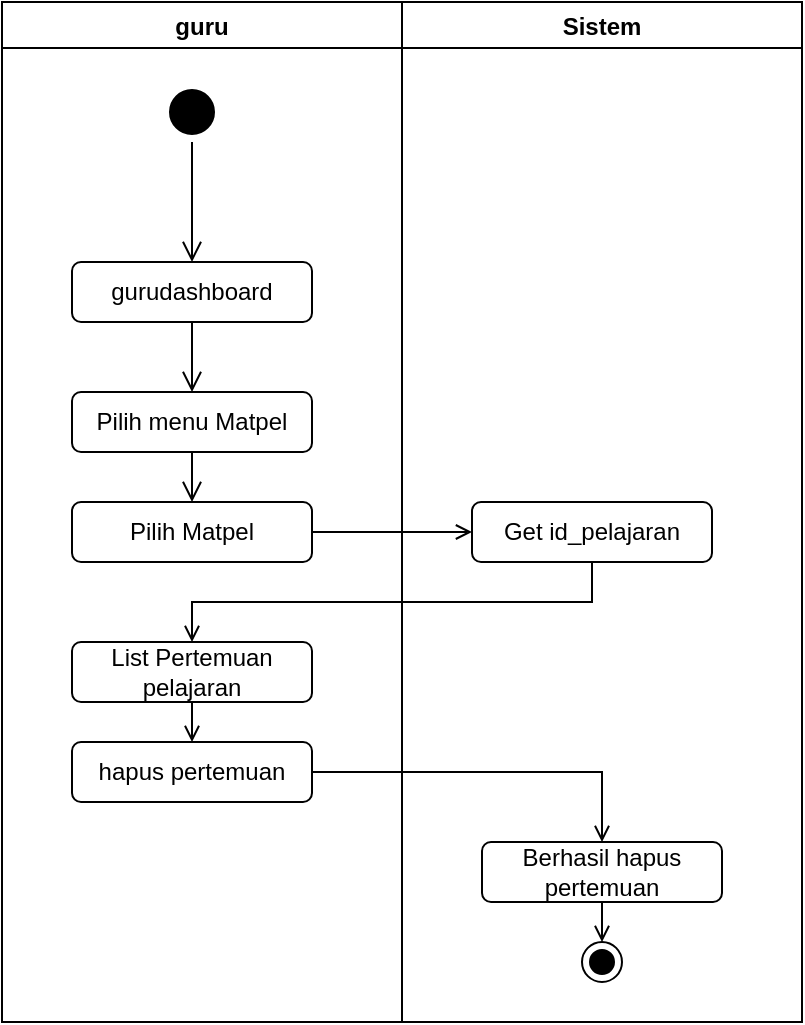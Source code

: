 <mxfile version="17.4.2" type="device"><diagram id="55qpYbroSZasgCdAEOIn" name="Page-1"><mxGraphModel dx="862" dy="553" grid="1" gridSize="10" guides="1" tooltips="1" connect="1" arrows="1" fold="1" page="1" pageScale="1" pageWidth="850" pageHeight="1100" math="0" shadow="0"><root><mxCell id="0"/><mxCell id="1" parent="0"/><mxCell id="7FJlcG-poRUGxNo32adL-2" value="guru" style="swimlane;" parent="1" vertex="1"><mxGeometry x="130" y="60" width="200" height="510" as="geometry"/></mxCell><mxCell id="7FJlcG-poRUGxNo32adL-3" value="" style="ellipse;html=1;shape=startState;fillColor=#000000;strokeColor=#000000;" parent="7FJlcG-poRUGxNo32adL-2" vertex="1"><mxGeometry x="80" y="40" width="30" height="30" as="geometry"/></mxCell><mxCell id="7FJlcG-poRUGxNo32adL-4" value="" style="edgeStyle=orthogonalEdgeStyle;html=1;verticalAlign=bottom;endArrow=open;endSize=8;strokeColor=#000000;rounded=0;" parent="7FJlcG-poRUGxNo32adL-2" source="7FJlcG-poRUGxNo32adL-3" edge="1"><mxGeometry relative="1" as="geometry"><mxPoint x="95" y="130" as="targetPoint"/></mxGeometry></mxCell><mxCell id="7FJlcG-poRUGxNo32adL-5" value="gurudashboard" style="rounded=1;whiteSpace=wrap;html=1;strokeColor=#000000;" parent="7FJlcG-poRUGxNo32adL-2" vertex="1"><mxGeometry x="35" y="130" width="120" height="30" as="geometry"/></mxCell><mxCell id="7FJlcG-poRUGxNo32adL-6" value="Pilih menu Matpel" style="rounded=1;whiteSpace=wrap;html=1;strokeColor=#000000;" parent="7FJlcG-poRUGxNo32adL-2" vertex="1"><mxGeometry x="35" y="195" width="120" height="30" as="geometry"/></mxCell><mxCell id="7FJlcG-poRUGxNo32adL-7" value="" style="edgeStyle=orthogonalEdgeStyle;html=1;verticalAlign=bottom;endArrow=open;endSize=8;strokeColor=#000000;rounded=0;entryX=0.5;entryY=0;entryDx=0;entryDy=0;exitX=0.5;exitY=1;exitDx=0;exitDy=0;" parent="7FJlcG-poRUGxNo32adL-2" source="7FJlcG-poRUGxNo32adL-5" target="7FJlcG-poRUGxNo32adL-6" edge="1"><mxGeometry relative="1" as="geometry"><mxPoint x="105" y="140" as="targetPoint"/><mxPoint x="105" y="80" as="sourcePoint"/></mxGeometry></mxCell><mxCell id="7FJlcG-poRUGxNo32adL-8" value="Pilih Matpel" style="rounded=1;whiteSpace=wrap;html=1;strokeColor=#000000;" parent="7FJlcG-poRUGxNo32adL-2" vertex="1"><mxGeometry x="35" y="250" width="120" height="30" as="geometry"/></mxCell><mxCell id="7FJlcG-poRUGxNo32adL-9" value="" style="edgeStyle=orthogonalEdgeStyle;html=1;verticalAlign=bottom;endArrow=open;endSize=8;strokeColor=#000000;rounded=0;entryX=0.5;entryY=0;entryDx=0;entryDy=0;exitX=0.5;exitY=1;exitDx=0;exitDy=0;" parent="7FJlcG-poRUGxNo32adL-2" source="7FJlcG-poRUGxNo32adL-6" target="7FJlcG-poRUGxNo32adL-8" edge="1"><mxGeometry relative="1" as="geometry"><mxPoint x="105" y="205" as="targetPoint"/><mxPoint x="100" y="230" as="sourcePoint"/></mxGeometry></mxCell><mxCell id="7FJlcG-poRUGxNo32adL-10" style="edgeStyle=orthogonalEdgeStyle;rounded=0;orthogonalLoop=1;jettySize=auto;html=1;exitX=0.5;exitY=1;exitDx=0;exitDy=0;entryX=0.5;entryY=0;entryDx=0;entryDy=0;endArrow=open;endFill=0;" parent="7FJlcG-poRUGxNo32adL-2" source="7FJlcG-poRUGxNo32adL-11" target="7FJlcG-poRUGxNo32adL-13" edge="1"><mxGeometry relative="1" as="geometry"/></mxCell><mxCell id="7FJlcG-poRUGxNo32adL-11" value="List Pertemuan&lt;br&gt;pelajaran" style="rounded=1;whiteSpace=wrap;html=1;strokeColor=#000000;" parent="7FJlcG-poRUGxNo32adL-2" vertex="1"><mxGeometry x="35" y="320" width="120" height="30" as="geometry"/></mxCell><mxCell id="7FJlcG-poRUGxNo32adL-13" value="hapus pertemuan" style="rounded=1;whiteSpace=wrap;html=1;strokeColor=#000000;" parent="7FJlcG-poRUGxNo32adL-2" vertex="1"><mxGeometry x="35" y="370" width="120" height="30" as="geometry"/></mxCell><mxCell id="7FJlcG-poRUGxNo32adL-15" value="Sistem" style="swimlane;" parent="1" vertex="1"><mxGeometry x="330" y="60" width="200" height="510" as="geometry"/></mxCell><mxCell id="7FJlcG-poRUGxNo32adL-16" value="" style="ellipse;html=1;shape=endState;fillColor=#000000;strokeColor=#000000;" parent="7FJlcG-poRUGxNo32adL-15" vertex="1"><mxGeometry x="90" y="470" width="20" height="20" as="geometry"/></mxCell><mxCell id="7FJlcG-poRUGxNo32adL-17" style="edgeStyle=orthogonalEdgeStyle;rounded=0;orthogonalLoop=1;jettySize=auto;html=1;exitX=0.5;exitY=1;exitDx=0;exitDy=0;entryX=0.5;entryY=0;entryDx=0;entryDy=0;endArrow=open;endFill=0;" parent="7FJlcG-poRUGxNo32adL-15" source="7FJlcG-poRUGxNo32adL-18" target="7FJlcG-poRUGxNo32adL-16" edge="1"><mxGeometry relative="1" as="geometry"/></mxCell><mxCell id="7FJlcG-poRUGxNo32adL-18" value="Berhasil hapus pertemuan" style="rounded=1;whiteSpace=wrap;html=1;strokeColor=#000000;" parent="7FJlcG-poRUGxNo32adL-15" vertex="1"><mxGeometry x="40" y="420" width="120" height="30" as="geometry"/></mxCell><mxCell id="7FJlcG-poRUGxNo32adL-19" value="Get id_pelajaran" style="rounded=1;whiteSpace=wrap;html=1;strokeColor=#000000;" parent="7FJlcG-poRUGxNo32adL-15" vertex="1"><mxGeometry x="35" y="250" width="120" height="30" as="geometry"/></mxCell><mxCell id="7FJlcG-poRUGxNo32adL-21" style="edgeStyle=orthogonalEdgeStyle;rounded=0;orthogonalLoop=1;jettySize=auto;html=1;exitX=1;exitY=0.5;exitDx=0;exitDy=0;endArrow=open;endFill=0;" parent="1" source="7FJlcG-poRUGxNo32adL-8" target="7FJlcG-poRUGxNo32adL-19" edge="1"><mxGeometry relative="1" as="geometry"/></mxCell><mxCell id="7FJlcG-poRUGxNo32adL-22" style="edgeStyle=orthogonalEdgeStyle;rounded=0;orthogonalLoop=1;jettySize=auto;html=1;exitX=0.5;exitY=1;exitDx=0;exitDy=0;entryX=0.5;entryY=0;entryDx=0;entryDy=0;endArrow=open;endFill=0;" parent="1" source="7FJlcG-poRUGxNo32adL-19" target="7FJlcG-poRUGxNo32adL-11" edge="1"><mxGeometry relative="1" as="geometry"/></mxCell><mxCell id="7FJlcG-poRUGxNo32adL-23" style="edgeStyle=orthogonalEdgeStyle;rounded=0;orthogonalLoop=1;jettySize=auto;html=1;exitX=1;exitY=0.5;exitDx=0;exitDy=0;endArrow=open;endFill=0;" parent="1" source="7FJlcG-poRUGxNo32adL-13" target="7FJlcG-poRUGxNo32adL-18" edge="1"><mxGeometry relative="1" as="geometry"/></mxCell></root></mxGraphModel></diagram></mxfile>